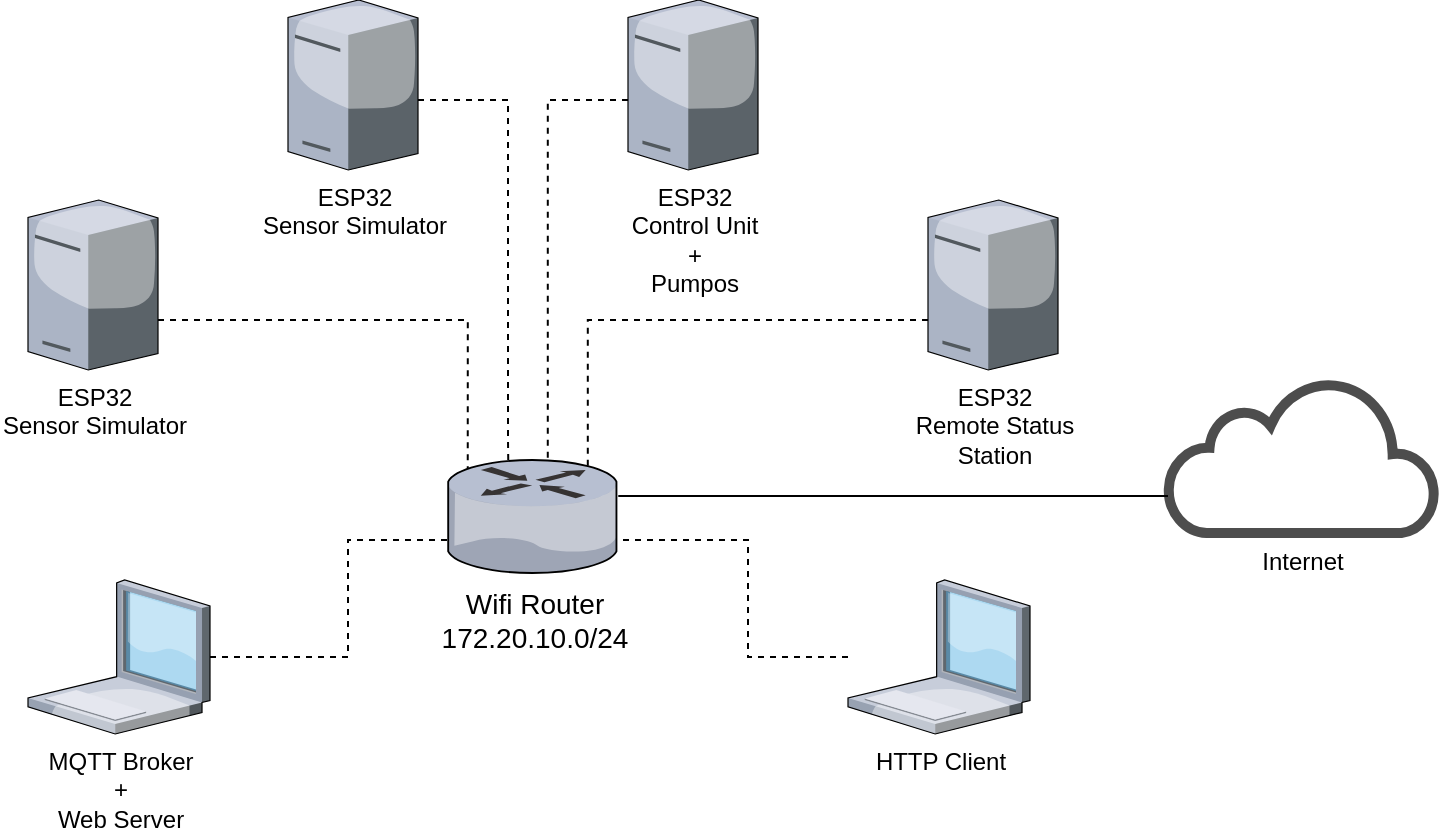 <mxfile version="16.5.1" type="device"><diagram name="Page-1" id="e3a06f82-3646-2815-327d-82caf3d4e204"><mxGraphModel dx="1097" dy="1894" grid="1" gridSize="10" guides="1" tooltips="1" connect="1" arrows="1" fold="1" page="1" pageScale="1.5" pageWidth="1169" pageHeight="826" background="none" math="0" shadow="0"><root><mxCell id="0" style=";html=1;"/><mxCell id="1" style=";html=1;" parent="0"/><mxCell id="rRWqlia34wUWzxa4fBv_-12" style="edgeStyle=orthogonalEdgeStyle;rounded=0;orthogonalLoop=1;jettySize=auto;html=1;fontColor=default;elbow=vertical;endArrow=none;endFill=0;dashed=1;strokeWidth=1;jumpSize=4;entryX=0.116;entryY=0.08;entryDx=0;entryDy=0;entryPerimeter=0;" edge="1" parent="1" source="rRWqlia34wUWzxa4fBv_-4" target="rRWqlia34wUWzxa4fBv_-3"><mxGeometry relative="1" as="geometry"><mxPoint x="330" y="10" as="targetPoint"/><Array as="points"><mxPoint x="330" y="-50"/></Array></mxGeometry></mxCell><mxCell id="rRWqlia34wUWzxa4fBv_-4" value="ESP32&lt;br&gt;Sensor Simulator" style="verticalLabelPosition=bottom;sketch=0;aspect=fixed;html=1;verticalAlign=top;strokeColor=none;align=center;outlineConnect=0;shape=mxgraph.citrix.tower_server;" vertex="1" parent="1"><mxGeometry x="110" y="-110" width="65" height="85" as="geometry"/></mxCell><mxCell id="rRWqlia34wUWzxa4fBv_-6" value="Internet" style="html=1;verticalLabelPosition=bottom;align=center;labelBackgroundColor=#ffffff;verticalAlign=top;strokeWidth=5;strokeColor=#4D4D4D;shadow=0;dashed=0;shape=mxgraph.ios7.icons.cloud;fontColor=default;fillColor=none;" vertex="1" parent="1"><mxGeometry x="680" y="-20" width="133.88" height="76.5" as="geometry"/></mxCell><mxCell id="rRWqlia34wUWzxa4fBv_-7" value="ESP32&lt;br&gt;Sensor Simulator" style="verticalLabelPosition=bottom;sketch=0;aspect=fixed;html=1;verticalAlign=top;strokeColor=none;align=center;outlineConnect=0;shape=mxgraph.citrix.tower_server;" vertex="1" parent="1"><mxGeometry x="240" y="-210" width="65" height="85" as="geometry"/></mxCell><mxCell id="rRWqlia34wUWzxa4fBv_-20" style="edgeStyle=orthogonalEdgeStyle;rounded=0;jumpSize=4;orthogonalLoop=1;jettySize=auto;html=1;dashed=1;fontColor=default;endArrow=none;endFill=0;strokeWidth=1;elbow=vertical;" edge="1" parent="1" source="rRWqlia34wUWzxa4fBv_-8" target="rRWqlia34wUWzxa4fBv_-3"><mxGeometry relative="1" as="geometry"><Array as="points"><mxPoint x="470" y="60"/></Array></mxGeometry></mxCell><mxCell id="rRWqlia34wUWzxa4fBv_-8" value="HTTP Client" style="verticalLabelPosition=bottom;sketch=0;aspect=fixed;html=1;verticalAlign=top;strokeColor=none;align=center;outlineConnect=0;shape=mxgraph.citrix.laptop_1;" vertex="1" parent="1"><mxGeometry x="520" y="80" width="91" height="77" as="geometry"/></mxCell><mxCell id="rRWqlia34wUWzxa4fBv_-19" style="edgeStyle=orthogonalEdgeStyle;rounded=0;jumpSize=4;orthogonalLoop=1;jettySize=auto;html=1;dashed=1;fontColor=default;endArrow=none;endFill=0;strokeWidth=1;elbow=vertical;" edge="1" parent="1" source="rRWqlia34wUWzxa4fBv_-9" target="rRWqlia34wUWzxa4fBv_-3"><mxGeometry relative="1" as="geometry"><Array as="points"><mxPoint x="270" y="60"/></Array></mxGeometry></mxCell><mxCell id="rRWqlia34wUWzxa4fBv_-9" value="MQTT Broker&lt;br&gt;+&lt;br&gt;Web Server" style="verticalLabelPosition=bottom;sketch=0;aspect=fixed;html=1;verticalAlign=top;strokeColor=none;align=center;outlineConnect=0;shape=mxgraph.citrix.laptop_1;" vertex="1" parent="1"><mxGeometry x="110" y="80" width="91" height="77" as="geometry"/></mxCell><mxCell id="rRWqlia34wUWzxa4fBv_-15" style="edgeStyle=orthogonalEdgeStyle;rounded=0;jumpSize=4;orthogonalLoop=1;jettySize=auto;html=1;dashed=1;fontColor=default;endArrow=none;endFill=0;strokeWidth=1;elbow=vertical;entryX=0.821;entryY=0.058;entryDx=0;entryDy=0;entryPerimeter=0;" edge="1" parent="1" source="rRWqlia34wUWzxa4fBv_-10" target="rRWqlia34wUWzxa4fBv_-3"><mxGeometry relative="1" as="geometry"><mxPoint x="390" y="10" as="targetPoint"/><Array as="points"><mxPoint x="390" y="-50"/></Array></mxGeometry></mxCell><mxCell id="rRWqlia34wUWzxa4fBv_-10" value="ESP32&lt;br&gt;Remote Status &lt;br&gt;Station" style="verticalLabelPosition=bottom;sketch=0;aspect=fixed;html=1;verticalAlign=top;strokeColor=none;align=center;outlineConnect=0;shape=mxgraph.citrix.tower_server;" vertex="1" parent="1"><mxGeometry x="560" y="-110" width="65" height="85" as="geometry"/></mxCell><mxCell id="rRWqlia34wUWzxa4fBv_-17" style="edgeStyle=orthogonalEdgeStyle;rounded=0;jumpSize=4;orthogonalLoop=1;jettySize=auto;html=1;dashed=1;fontColor=default;endArrow=none;endFill=0;strokeWidth=1;elbow=vertical;entryX=0.586;entryY=0.012;entryDx=0;entryDy=0;entryPerimeter=0;" edge="1" parent="1" source="rRWqlia34wUWzxa4fBv_-11" target="rRWqlia34wUWzxa4fBv_-3"><mxGeometry relative="1" as="geometry"><mxPoint x="370" y="10" as="targetPoint"/><Array as="points"><mxPoint x="370" y="-160"/></Array></mxGeometry></mxCell><mxCell id="rRWqlia34wUWzxa4fBv_-11" value="ESP32&lt;br&gt;Control Unit&lt;br&gt;+&lt;br&gt;Pumpos" style="verticalLabelPosition=bottom;sketch=0;aspect=fixed;html=1;verticalAlign=top;strokeColor=none;align=center;outlineConnect=0;shape=mxgraph.citrix.tower_server;" vertex="1" parent="1"><mxGeometry x="410" y="-210" width="65" height="85" as="geometry"/></mxCell><mxCell id="rRWqlia34wUWzxa4fBv_-21" style="edgeStyle=orthogonalEdgeStyle;rounded=0;jumpSize=4;orthogonalLoop=1;jettySize=auto;html=1;fontColor=default;endArrow=none;endFill=0;strokeWidth=1;elbow=vertical;" edge="1" parent="1" source="rRWqlia34wUWzxa4fBv_-3" target="rRWqlia34wUWzxa4fBv_-6"><mxGeometry relative="1" as="geometry"><Array as="points"><mxPoint x="480" y="38"/><mxPoint x="480" y="38"/></Array></mxGeometry></mxCell><mxCell id="rRWqlia34wUWzxa4fBv_-3" value="Wifi Router&lt;br&gt;172.20.10.0/24" style="verticalLabelPosition=bottom;aspect=fixed;html=1;verticalAlign=top;strokeColor=none;shape=mxgraph.citrix.router;fillColor=#66B2FF;gradientColor=#0066CC;fontSize=14;labelBackgroundColor=default;strokeWidth=1;" vertex="1" parent="1"><mxGeometry x="320" y="20" width="85.14" height="56.5" as="geometry"/></mxCell><mxCell id="rRWqlia34wUWzxa4fBv_-18" value="" style="edgeStyle=orthogonalEdgeStyle;rounded=0;jumpSize=4;orthogonalLoop=1;jettySize=auto;html=1;dashed=1;fontColor=default;endArrow=none;endFill=0;strokeWidth=1;elbow=vertical;entryX=0.354;entryY=0.026;entryDx=0;entryDy=0;entryPerimeter=0;" edge="1" parent="1" source="rRWqlia34wUWzxa4fBv_-7" target="rRWqlia34wUWzxa4fBv_-3"><mxGeometry relative="1" as="geometry"><mxPoint x="305" y="-160" as="sourcePoint"/><mxPoint x="350" y="10" as="targetPoint"/><Array as="points"><mxPoint x="350" y="-160"/><mxPoint x="350" y="10"/></Array></mxGeometry></mxCell></root></mxGraphModel></diagram></mxfile>